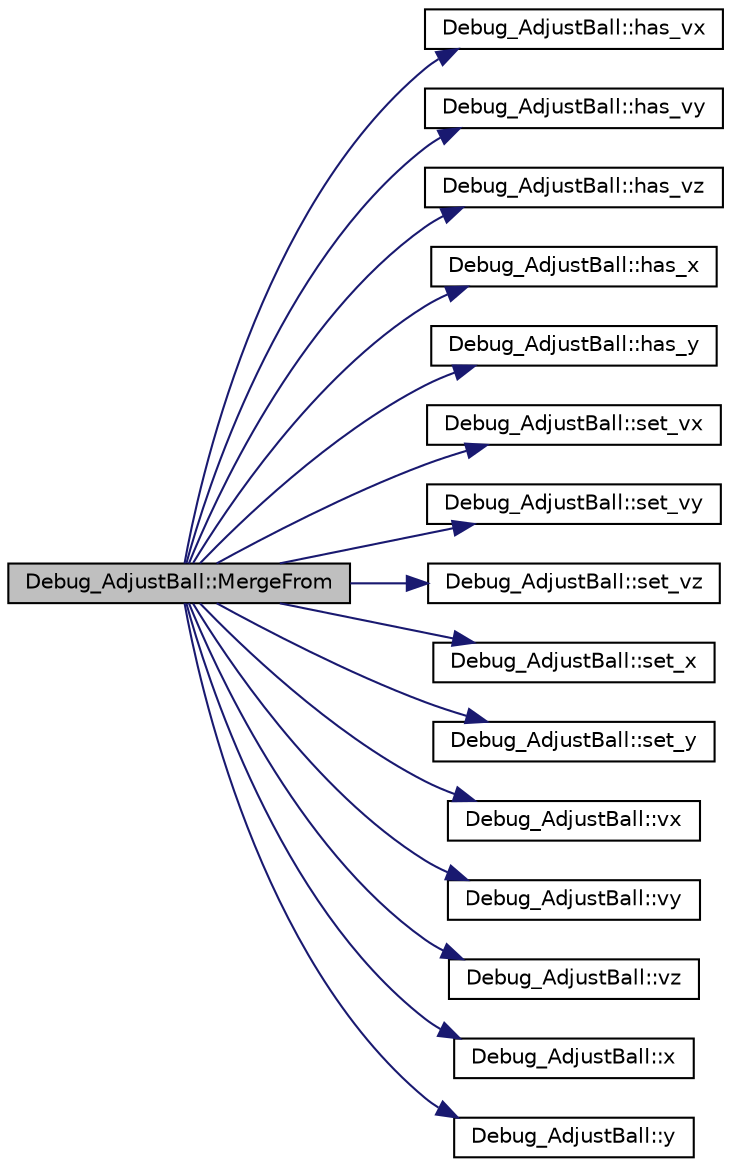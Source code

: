 digraph "Debug_AdjustBall::MergeFrom"
{
 // INTERACTIVE_SVG=YES
  edge [fontname="Helvetica",fontsize="10",labelfontname="Helvetica",labelfontsize="10"];
  node [fontname="Helvetica",fontsize="10",shape=record];
  rankdir="LR";
  Node1 [label="Debug_AdjustBall::MergeFrom",height=0.2,width=0.4,color="black", fillcolor="grey75", style="filled", fontcolor="black"];
  Node1 -> Node2 [color="midnightblue",fontsize="10",style="solid",fontname="Helvetica"];
  Node2 [label="Debug_AdjustBall::has_vx",height=0.2,width=0.4,color="black", fillcolor="white", style="filled",URL="$d9/d50/class_debug___adjust_ball.html#a44dbda7e6ed911c91baeb908dec93399"];
  Node1 -> Node3 [color="midnightblue",fontsize="10",style="solid",fontname="Helvetica"];
  Node3 [label="Debug_AdjustBall::has_vy",height=0.2,width=0.4,color="black", fillcolor="white", style="filled",URL="$d9/d50/class_debug___adjust_ball.html#a4be6b30c0616ce7b8cf9f9d54b2ca77b"];
  Node1 -> Node4 [color="midnightblue",fontsize="10",style="solid",fontname="Helvetica"];
  Node4 [label="Debug_AdjustBall::has_vz",height=0.2,width=0.4,color="black", fillcolor="white", style="filled",URL="$d9/d50/class_debug___adjust_ball.html#a9dc279071610c36c06f3667d84ead465"];
  Node1 -> Node5 [color="midnightblue",fontsize="10",style="solid",fontname="Helvetica"];
  Node5 [label="Debug_AdjustBall::has_x",height=0.2,width=0.4,color="black", fillcolor="white", style="filled",URL="$d9/d50/class_debug___adjust_ball.html#ab64255ae3edf0184bada5738a24ca63e"];
  Node1 -> Node6 [color="midnightblue",fontsize="10",style="solid",fontname="Helvetica"];
  Node6 [label="Debug_AdjustBall::has_y",height=0.2,width=0.4,color="black", fillcolor="white", style="filled",URL="$d9/d50/class_debug___adjust_ball.html#a9c6337e4b2a1680a466fadc34c96bbe0"];
  Node1 -> Node7 [color="midnightblue",fontsize="10",style="solid",fontname="Helvetica"];
  Node7 [label="Debug_AdjustBall::set_vx",height=0.2,width=0.4,color="black", fillcolor="white", style="filled",URL="$d9/d50/class_debug___adjust_ball.html#a814e2cc8625662d6adc85384d97c17e9"];
  Node1 -> Node8 [color="midnightblue",fontsize="10",style="solid",fontname="Helvetica"];
  Node8 [label="Debug_AdjustBall::set_vy",height=0.2,width=0.4,color="black", fillcolor="white", style="filled",URL="$d9/d50/class_debug___adjust_ball.html#ad853c00e540d5fb8324a92139e1af250"];
  Node1 -> Node9 [color="midnightblue",fontsize="10",style="solid",fontname="Helvetica"];
  Node9 [label="Debug_AdjustBall::set_vz",height=0.2,width=0.4,color="black", fillcolor="white", style="filled",URL="$d9/d50/class_debug___adjust_ball.html#a8270689648d7b28239b95a48ebb620b2"];
  Node1 -> Node10 [color="midnightblue",fontsize="10",style="solid",fontname="Helvetica"];
  Node10 [label="Debug_AdjustBall::set_x",height=0.2,width=0.4,color="black", fillcolor="white", style="filled",URL="$d9/d50/class_debug___adjust_ball.html#a7c4b16a136a92e6cbfa6c30f666fa37e"];
  Node1 -> Node11 [color="midnightblue",fontsize="10",style="solid",fontname="Helvetica"];
  Node11 [label="Debug_AdjustBall::set_y",height=0.2,width=0.4,color="black", fillcolor="white", style="filled",URL="$d9/d50/class_debug___adjust_ball.html#a45a0755dbce3fd866617c01ba1f56cb7"];
  Node1 -> Node12 [color="midnightblue",fontsize="10",style="solid",fontname="Helvetica"];
  Node12 [label="Debug_AdjustBall::vx",height=0.2,width=0.4,color="black", fillcolor="white", style="filled",URL="$d9/d50/class_debug___adjust_ball.html#a5cf8bd3576f4bcfd83e3746ac96a2864"];
  Node1 -> Node13 [color="midnightblue",fontsize="10",style="solid",fontname="Helvetica"];
  Node13 [label="Debug_AdjustBall::vy",height=0.2,width=0.4,color="black", fillcolor="white", style="filled",URL="$d9/d50/class_debug___adjust_ball.html#a776533f44ec1deaab29c342bf3395d99"];
  Node1 -> Node14 [color="midnightblue",fontsize="10",style="solid",fontname="Helvetica"];
  Node14 [label="Debug_AdjustBall::vz",height=0.2,width=0.4,color="black", fillcolor="white", style="filled",URL="$d9/d50/class_debug___adjust_ball.html#a7f4326d4bdaad4cc1740bcbe5adf5d9c"];
  Node1 -> Node15 [color="midnightblue",fontsize="10",style="solid",fontname="Helvetica"];
  Node15 [label="Debug_AdjustBall::x",height=0.2,width=0.4,color="black", fillcolor="white", style="filled",URL="$d9/d50/class_debug___adjust_ball.html#a78b03c81e47a9fb3b9af32ecb6bbf9db"];
  Node1 -> Node16 [color="midnightblue",fontsize="10",style="solid",fontname="Helvetica"];
  Node16 [label="Debug_AdjustBall::y",height=0.2,width=0.4,color="black", fillcolor="white", style="filled",URL="$d9/d50/class_debug___adjust_ball.html#af19ef7d55ba4c1533b37c51fac082e5d"];
}
